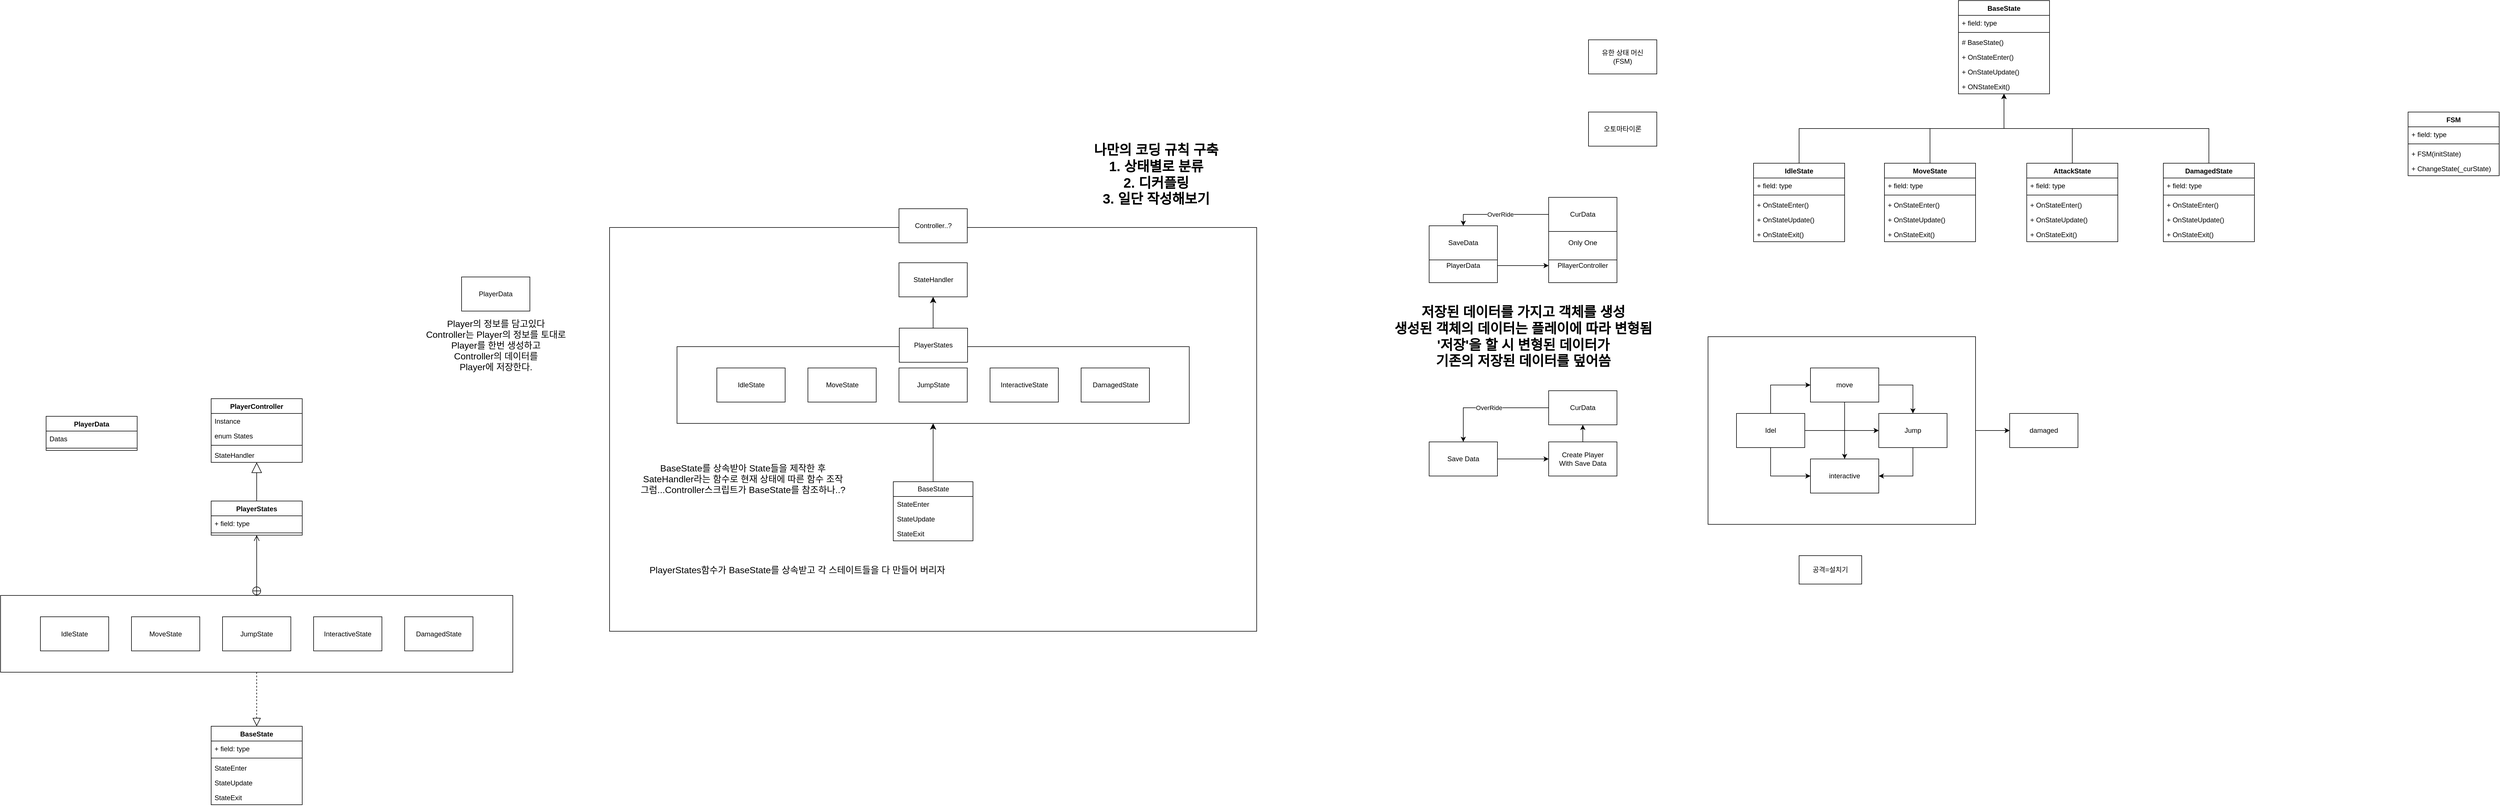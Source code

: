 <mxfile version="24.7.16">
  <diagram name="페이지-1" id="e9JYJH_3oyPFfVLDP3I4">
    <mxGraphModel dx="5223" dy="891" grid="1" gridSize="10" guides="1" tooltips="1" connect="1" arrows="1" fold="1" page="1" pageScale="1" pageWidth="827" pageHeight="1169" math="0" shadow="0">
      <root>
        <mxCell id="0" />
        <mxCell id="1" parent="0" />
        <mxCell id="DYvsoaWjMa4XpqPoX_qL-13" style="edgeStyle=orthogonalEdgeStyle;rounded=0;orthogonalLoop=1;jettySize=auto;html=1;" parent="1" source="DYvsoaWjMa4XpqPoX_qL-12" target="DYvsoaWjMa4XpqPoX_qL-4" edge="1">
          <mxGeometry relative="1" as="geometry" />
        </mxCell>
        <mxCell id="DYvsoaWjMa4XpqPoX_qL-12" value="" style="rounded=0;whiteSpace=wrap;html=1;" parent="1" vertex="1">
          <mxGeometry x="-210" y="605" width="470" height="330" as="geometry" />
        </mxCell>
        <mxCell id="iEdl014p6CyzJJImNWl_-1" value="BaseState" style="swimlane;fontStyle=1;align=center;verticalAlign=top;childLayout=stackLayout;horizontal=1;startSize=26;horizontalStack=0;resizeParent=1;resizeParentMax=0;resizeLast=0;collapsible=1;marginBottom=0;whiteSpace=wrap;html=1;" parent="1" vertex="1">
          <mxGeometry x="230" y="14" width="160" height="164" as="geometry" />
        </mxCell>
        <mxCell id="iEdl014p6CyzJJImNWl_-2" value="+ field: type" style="text;strokeColor=none;fillColor=none;align=left;verticalAlign=top;spacingLeft=4;spacingRight=4;overflow=hidden;rotatable=0;points=[[0,0.5],[1,0.5]];portConstraint=eastwest;whiteSpace=wrap;html=1;" parent="iEdl014p6CyzJJImNWl_-1" vertex="1">
          <mxGeometry y="26" width="160" height="26" as="geometry" />
        </mxCell>
        <mxCell id="iEdl014p6CyzJJImNWl_-3" value="" style="line;strokeWidth=1;fillColor=none;align=left;verticalAlign=middle;spacingTop=-1;spacingLeft=3;spacingRight=3;rotatable=0;labelPosition=right;points=[];portConstraint=eastwest;strokeColor=inherit;" parent="iEdl014p6CyzJJImNWl_-1" vertex="1">
          <mxGeometry y="52" width="160" height="8" as="geometry" />
        </mxCell>
        <mxCell id="iEdl014p6CyzJJImNWl_-4" value="# BaseState()" style="text;strokeColor=none;fillColor=none;align=left;verticalAlign=top;spacingLeft=4;spacingRight=4;overflow=hidden;rotatable=0;points=[[0,0.5],[1,0.5]];portConstraint=eastwest;whiteSpace=wrap;html=1;" parent="iEdl014p6CyzJJImNWl_-1" vertex="1">
          <mxGeometry y="60" width="160" height="26" as="geometry" />
        </mxCell>
        <mxCell id="iEdl014p6CyzJJImNWl_-30" value="+ OnStateEnter()" style="text;strokeColor=none;fillColor=none;align=left;verticalAlign=top;spacingLeft=4;spacingRight=4;overflow=hidden;rotatable=0;points=[[0,0.5],[1,0.5]];portConstraint=eastwest;whiteSpace=wrap;html=1;" parent="iEdl014p6CyzJJImNWl_-1" vertex="1">
          <mxGeometry y="86" width="160" height="26" as="geometry" />
        </mxCell>
        <mxCell id="iEdl014p6CyzJJImNWl_-22" value="+ OnStateUpdate()" style="text;strokeColor=none;fillColor=none;align=left;verticalAlign=top;spacingLeft=4;spacingRight=4;overflow=hidden;rotatable=0;points=[[0,0.5],[1,0.5]];portConstraint=eastwest;whiteSpace=wrap;html=1;" parent="iEdl014p6CyzJJImNWl_-1" vertex="1">
          <mxGeometry y="112" width="160" height="26" as="geometry" />
        </mxCell>
        <mxCell id="iEdl014p6CyzJJImNWl_-23" value="+ ONStateExit()" style="text;strokeColor=none;fillColor=none;align=left;verticalAlign=top;spacingLeft=4;spacingRight=4;overflow=hidden;rotatable=0;points=[[0,0.5],[1,0.5]];portConstraint=eastwest;whiteSpace=wrap;html=1;" parent="iEdl014p6CyzJJImNWl_-1" vertex="1">
          <mxGeometry y="138" width="160" height="26" as="geometry" />
        </mxCell>
        <mxCell id="iEdl014p6CyzJJImNWl_-24" style="edgeStyle=orthogonalEdgeStyle;rounded=0;orthogonalLoop=1;jettySize=auto;html=1;exitX=0.5;exitY=0;exitDx=0;exitDy=0;" parent="1" source="iEdl014p6CyzJJImNWl_-5" target="iEdl014p6CyzJJImNWl_-1" edge="1">
          <mxGeometry relative="1" as="geometry" />
        </mxCell>
        <mxCell id="iEdl014p6CyzJJImNWl_-5" value="IdleState" style="swimlane;fontStyle=1;align=center;verticalAlign=top;childLayout=stackLayout;horizontal=1;startSize=26;horizontalStack=0;resizeParent=1;resizeParentMax=0;resizeLast=0;collapsible=1;marginBottom=0;whiteSpace=wrap;html=1;" parent="1" vertex="1">
          <mxGeometry x="-130" y="300" width="160" height="138" as="geometry" />
        </mxCell>
        <mxCell id="iEdl014p6CyzJJImNWl_-6" value="+ field: type" style="text;strokeColor=none;fillColor=none;align=left;verticalAlign=top;spacingLeft=4;spacingRight=4;overflow=hidden;rotatable=0;points=[[0,0.5],[1,0.5]];portConstraint=eastwest;whiteSpace=wrap;html=1;" parent="iEdl014p6CyzJJImNWl_-5" vertex="1">
          <mxGeometry y="26" width="160" height="26" as="geometry" />
        </mxCell>
        <mxCell id="iEdl014p6CyzJJImNWl_-7" value="" style="line;strokeWidth=1;fillColor=none;align=left;verticalAlign=middle;spacingTop=-1;spacingLeft=3;spacingRight=3;rotatable=0;labelPosition=right;points=[];portConstraint=eastwest;strokeColor=inherit;" parent="iEdl014p6CyzJJImNWl_-5" vertex="1">
          <mxGeometry y="52" width="160" height="8" as="geometry" />
        </mxCell>
        <mxCell id="iEdl014p6CyzJJImNWl_-8" value="+ OnStateEnter()" style="text;strokeColor=none;fillColor=none;align=left;verticalAlign=top;spacingLeft=4;spacingRight=4;overflow=hidden;rotatable=0;points=[[0,0.5],[1,0.5]];portConstraint=eastwest;whiteSpace=wrap;html=1;" parent="iEdl014p6CyzJJImNWl_-5" vertex="1">
          <mxGeometry y="60" width="160" height="26" as="geometry" />
        </mxCell>
        <mxCell id="iEdl014p6CyzJJImNWl_-31" value="+ OnStateUpdate()" style="text;strokeColor=none;fillColor=none;align=left;verticalAlign=top;spacingLeft=4;spacingRight=4;overflow=hidden;rotatable=0;points=[[0,0.5],[1,0.5]];portConstraint=eastwest;whiteSpace=wrap;html=1;" parent="iEdl014p6CyzJJImNWl_-5" vertex="1">
          <mxGeometry y="86" width="160" height="26" as="geometry" />
        </mxCell>
        <mxCell id="iEdl014p6CyzJJImNWl_-32" value="+ OnStateExit()" style="text;strokeColor=none;fillColor=none;align=left;verticalAlign=top;spacingLeft=4;spacingRight=4;overflow=hidden;rotatable=0;points=[[0,0.5],[1,0.5]];portConstraint=eastwest;whiteSpace=wrap;html=1;" parent="iEdl014p6CyzJJImNWl_-5" vertex="1">
          <mxGeometry y="112" width="160" height="26" as="geometry" />
        </mxCell>
        <mxCell id="iEdl014p6CyzJJImNWl_-9" value="FSM" style="swimlane;fontStyle=1;align=center;verticalAlign=top;childLayout=stackLayout;horizontal=1;startSize=26;horizontalStack=0;resizeParent=1;resizeParentMax=0;resizeLast=0;collapsible=1;marginBottom=0;whiteSpace=wrap;html=1;" parent="1" vertex="1">
          <mxGeometry x="1020" y="210" width="160" height="112" as="geometry" />
        </mxCell>
        <mxCell id="iEdl014p6CyzJJImNWl_-10" value="+ field: type" style="text;strokeColor=none;fillColor=none;align=left;verticalAlign=top;spacingLeft=4;spacingRight=4;overflow=hidden;rotatable=0;points=[[0,0.5],[1,0.5]];portConstraint=eastwest;whiteSpace=wrap;html=1;" parent="iEdl014p6CyzJJImNWl_-9" vertex="1">
          <mxGeometry y="26" width="160" height="26" as="geometry" />
        </mxCell>
        <mxCell id="iEdl014p6CyzJJImNWl_-11" value="" style="line;strokeWidth=1;fillColor=none;align=left;verticalAlign=middle;spacingTop=-1;spacingLeft=3;spacingRight=3;rotatable=0;labelPosition=right;points=[];portConstraint=eastwest;strokeColor=inherit;" parent="iEdl014p6CyzJJImNWl_-9" vertex="1">
          <mxGeometry y="52" width="160" height="8" as="geometry" />
        </mxCell>
        <mxCell id="iEdl014p6CyzJJImNWl_-12" value="+ FSM(initState)" style="text;strokeColor=none;fillColor=none;align=left;verticalAlign=top;spacingLeft=4;spacingRight=4;overflow=hidden;rotatable=0;points=[[0,0.5],[1,0.5]];portConstraint=eastwest;whiteSpace=wrap;html=1;" parent="iEdl014p6CyzJJImNWl_-9" vertex="1">
          <mxGeometry y="60" width="160" height="26" as="geometry" />
        </mxCell>
        <mxCell id="iEdl014p6CyzJJImNWl_-13" value="+ ChangeState(_curState)" style="text;strokeColor=none;fillColor=none;align=left;verticalAlign=top;spacingLeft=4;spacingRight=4;overflow=hidden;rotatable=0;points=[[0,0.5],[1,0.5]];portConstraint=eastwest;whiteSpace=wrap;html=1;" parent="iEdl014p6CyzJJImNWl_-9" vertex="1">
          <mxGeometry y="86" width="160" height="26" as="geometry" />
        </mxCell>
        <mxCell id="iEdl014p6CyzJJImNWl_-28" style="edgeStyle=orthogonalEdgeStyle;rounded=0;orthogonalLoop=1;jettySize=auto;html=1;" parent="1" source="iEdl014p6CyzJJImNWl_-14" target="iEdl014p6CyzJJImNWl_-1" edge="1">
          <mxGeometry relative="1" as="geometry" />
        </mxCell>
        <mxCell id="iEdl014p6CyzJJImNWl_-14" value="MoveState" style="swimlane;fontStyle=1;align=center;verticalAlign=top;childLayout=stackLayout;horizontal=1;startSize=26;horizontalStack=0;resizeParent=1;resizeParentMax=0;resizeLast=0;collapsible=1;marginBottom=0;whiteSpace=wrap;html=1;" parent="1" vertex="1">
          <mxGeometry x="100" y="300" width="160" height="138" as="geometry" />
        </mxCell>
        <mxCell id="iEdl014p6CyzJJImNWl_-15" value="+ field: type" style="text;strokeColor=none;fillColor=none;align=left;verticalAlign=top;spacingLeft=4;spacingRight=4;overflow=hidden;rotatable=0;points=[[0,0.5],[1,0.5]];portConstraint=eastwest;whiteSpace=wrap;html=1;" parent="iEdl014p6CyzJJImNWl_-14" vertex="1">
          <mxGeometry y="26" width="160" height="26" as="geometry" />
        </mxCell>
        <mxCell id="iEdl014p6CyzJJImNWl_-16" value="" style="line;strokeWidth=1;fillColor=none;align=left;verticalAlign=middle;spacingTop=-1;spacingLeft=3;spacingRight=3;rotatable=0;labelPosition=right;points=[];portConstraint=eastwest;strokeColor=inherit;" parent="iEdl014p6CyzJJImNWl_-14" vertex="1">
          <mxGeometry y="52" width="160" height="8" as="geometry" />
        </mxCell>
        <mxCell id="iEdl014p6CyzJJImNWl_-17" value="+ OnStateEnter()" style="text;strokeColor=none;fillColor=none;align=left;verticalAlign=top;spacingLeft=4;spacingRight=4;overflow=hidden;rotatable=0;points=[[0,0.5],[1,0.5]];portConstraint=eastwest;whiteSpace=wrap;html=1;" parent="iEdl014p6CyzJJImNWl_-14" vertex="1">
          <mxGeometry y="60" width="160" height="26" as="geometry" />
        </mxCell>
        <mxCell id="iEdl014p6CyzJJImNWl_-33" value="+ OnStateUpdate()" style="text;strokeColor=none;fillColor=none;align=left;verticalAlign=top;spacingLeft=4;spacingRight=4;overflow=hidden;rotatable=0;points=[[0,0.5],[1,0.5]];portConstraint=eastwest;whiteSpace=wrap;html=1;" parent="iEdl014p6CyzJJImNWl_-14" vertex="1">
          <mxGeometry y="86" width="160" height="26" as="geometry" />
        </mxCell>
        <mxCell id="iEdl014p6CyzJJImNWl_-34" value="+ OnStateExit()" style="text;strokeColor=none;fillColor=none;align=left;verticalAlign=top;spacingLeft=4;spacingRight=4;overflow=hidden;rotatable=0;points=[[0,0.5],[1,0.5]];portConstraint=eastwest;whiteSpace=wrap;html=1;" parent="iEdl014p6CyzJJImNWl_-14" vertex="1">
          <mxGeometry y="112" width="160" height="26" as="geometry" />
        </mxCell>
        <mxCell id="iEdl014p6CyzJJImNWl_-29" style="edgeStyle=orthogonalEdgeStyle;rounded=0;orthogonalLoop=1;jettySize=auto;html=1;exitX=0.5;exitY=0;exitDx=0;exitDy=0;" parent="1" source="iEdl014p6CyzJJImNWl_-18" target="iEdl014p6CyzJJImNWl_-1" edge="1">
          <mxGeometry relative="1" as="geometry" />
        </mxCell>
        <mxCell id="iEdl014p6CyzJJImNWl_-18" value="AttackState" style="swimlane;fontStyle=1;align=center;verticalAlign=top;childLayout=stackLayout;horizontal=1;startSize=26;horizontalStack=0;resizeParent=1;resizeParentMax=0;resizeLast=0;collapsible=1;marginBottom=0;whiteSpace=wrap;html=1;" parent="1" vertex="1">
          <mxGeometry x="350" y="300" width="160" height="138" as="geometry" />
        </mxCell>
        <mxCell id="iEdl014p6CyzJJImNWl_-19" value="+ field: type" style="text;strokeColor=none;fillColor=none;align=left;verticalAlign=top;spacingLeft=4;spacingRight=4;overflow=hidden;rotatable=0;points=[[0,0.5],[1,0.5]];portConstraint=eastwest;whiteSpace=wrap;html=1;" parent="iEdl014p6CyzJJImNWl_-18" vertex="1">
          <mxGeometry y="26" width="160" height="26" as="geometry" />
        </mxCell>
        <mxCell id="iEdl014p6CyzJJImNWl_-20" value="" style="line;strokeWidth=1;fillColor=none;align=left;verticalAlign=middle;spacingTop=-1;spacingLeft=3;spacingRight=3;rotatable=0;labelPosition=right;points=[];portConstraint=eastwest;strokeColor=inherit;" parent="iEdl014p6CyzJJImNWl_-18" vertex="1">
          <mxGeometry y="52" width="160" height="8" as="geometry" />
        </mxCell>
        <mxCell id="iEdl014p6CyzJJImNWl_-21" value="+ OnStateEnter()" style="text;strokeColor=none;fillColor=none;align=left;verticalAlign=top;spacingLeft=4;spacingRight=4;overflow=hidden;rotatable=0;points=[[0,0.5],[1,0.5]];portConstraint=eastwest;whiteSpace=wrap;html=1;" parent="iEdl014p6CyzJJImNWl_-18" vertex="1">
          <mxGeometry y="60" width="160" height="26" as="geometry" />
        </mxCell>
        <mxCell id="iEdl014p6CyzJJImNWl_-35" value="+ OnStateUpdate()" style="text;strokeColor=none;fillColor=none;align=left;verticalAlign=top;spacingLeft=4;spacingRight=4;overflow=hidden;rotatable=0;points=[[0,0.5],[1,0.5]];portConstraint=eastwest;whiteSpace=wrap;html=1;" parent="iEdl014p6CyzJJImNWl_-18" vertex="1">
          <mxGeometry y="86" width="160" height="26" as="geometry" />
        </mxCell>
        <mxCell id="iEdl014p6CyzJJImNWl_-36" value="+ OnStateExit()" style="text;strokeColor=none;fillColor=none;align=left;verticalAlign=top;spacingLeft=4;spacingRight=4;overflow=hidden;rotatable=0;points=[[0,0.5],[1,0.5]];portConstraint=eastwest;whiteSpace=wrap;html=1;" parent="iEdl014p6CyzJJImNWl_-18" vertex="1">
          <mxGeometry y="112" width="160" height="26" as="geometry" />
        </mxCell>
        <mxCell id="iEdl014p6CyzJJImNWl_-43" style="edgeStyle=orthogonalEdgeStyle;rounded=0;orthogonalLoop=1;jettySize=auto;html=1;exitX=0.5;exitY=0;exitDx=0;exitDy=0;" parent="1" source="iEdl014p6CyzJJImNWl_-37" target="iEdl014p6CyzJJImNWl_-1" edge="1">
          <mxGeometry relative="1" as="geometry" />
        </mxCell>
        <mxCell id="iEdl014p6CyzJJImNWl_-37" value="DamagedState" style="swimlane;fontStyle=1;align=center;verticalAlign=top;childLayout=stackLayout;horizontal=1;startSize=26;horizontalStack=0;resizeParent=1;resizeParentMax=0;resizeLast=0;collapsible=1;marginBottom=0;whiteSpace=wrap;html=1;" parent="1" vertex="1">
          <mxGeometry x="590" y="300" width="160" height="138" as="geometry" />
        </mxCell>
        <mxCell id="iEdl014p6CyzJJImNWl_-38" value="+ field: type" style="text;strokeColor=none;fillColor=none;align=left;verticalAlign=top;spacingLeft=4;spacingRight=4;overflow=hidden;rotatable=0;points=[[0,0.5],[1,0.5]];portConstraint=eastwest;whiteSpace=wrap;html=1;" parent="iEdl014p6CyzJJImNWl_-37" vertex="1">
          <mxGeometry y="26" width="160" height="26" as="geometry" />
        </mxCell>
        <mxCell id="iEdl014p6CyzJJImNWl_-39" value="" style="line;strokeWidth=1;fillColor=none;align=left;verticalAlign=middle;spacingTop=-1;spacingLeft=3;spacingRight=3;rotatable=0;labelPosition=right;points=[];portConstraint=eastwest;strokeColor=inherit;" parent="iEdl014p6CyzJJImNWl_-37" vertex="1">
          <mxGeometry y="52" width="160" height="8" as="geometry" />
        </mxCell>
        <mxCell id="iEdl014p6CyzJJImNWl_-40" value="+ OnStateEnter()" style="text;strokeColor=none;fillColor=none;align=left;verticalAlign=top;spacingLeft=4;spacingRight=4;overflow=hidden;rotatable=0;points=[[0,0.5],[1,0.5]];portConstraint=eastwest;whiteSpace=wrap;html=1;" parent="iEdl014p6CyzJJImNWl_-37" vertex="1">
          <mxGeometry y="60" width="160" height="26" as="geometry" />
        </mxCell>
        <mxCell id="iEdl014p6CyzJJImNWl_-41" value="+ OnStateUpdate()" style="text;strokeColor=none;fillColor=none;align=left;verticalAlign=top;spacingLeft=4;spacingRight=4;overflow=hidden;rotatable=0;points=[[0,0.5],[1,0.5]];portConstraint=eastwest;whiteSpace=wrap;html=1;" parent="iEdl014p6CyzJJImNWl_-37" vertex="1">
          <mxGeometry y="86" width="160" height="26" as="geometry" />
        </mxCell>
        <mxCell id="iEdl014p6CyzJJImNWl_-42" value="+ OnStateExit()" style="text;strokeColor=none;fillColor=none;align=left;verticalAlign=top;spacingLeft=4;spacingRight=4;overflow=hidden;rotatable=0;points=[[0,0.5],[1,0.5]];portConstraint=eastwest;whiteSpace=wrap;html=1;" parent="iEdl014p6CyzJJImNWl_-37" vertex="1">
          <mxGeometry y="112" width="160" height="26" as="geometry" />
        </mxCell>
        <mxCell id="iEdl014p6CyzJJImNWl_-44" value="유한 상태 머신&lt;div&gt;(FSM)&lt;/div&gt;" style="rounded=0;whiteSpace=wrap;html=1;" parent="1" vertex="1">
          <mxGeometry x="-420" y="83" width="120" height="60" as="geometry" />
        </mxCell>
        <mxCell id="iEdl014p6CyzJJImNWl_-45" value="오토마타이론" style="rounded=0;whiteSpace=wrap;html=1;" parent="1" vertex="1">
          <mxGeometry x="-420" y="210" width="120" height="60" as="geometry" />
        </mxCell>
        <mxCell id="DYvsoaWjMa4XpqPoX_qL-6" style="edgeStyle=orthogonalEdgeStyle;rounded=0;orthogonalLoop=1;jettySize=auto;html=1;entryX=0;entryY=0.5;entryDx=0;entryDy=0;exitX=0.5;exitY=0;exitDx=0;exitDy=0;" parent="1" source="DYvsoaWjMa4XpqPoX_qL-1" target="DYvsoaWjMa4XpqPoX_qL-2" edge="1">
          <mxGeometry relative="1" as="geometry">
            <mxPoint x="-210" y="730" as="sourcePoint" />
            <mxPoint x="-110" y="610" as="targetPoint" />
          </mxGeometry>
        </mxCell>
        <mxCell id="DYvsoaWjMa4XpqPoX_qL-7" style="edgeStyle=orthogonalEdgeStyle;rounded=0;orthogonalLoop=1;jettySize=auto;html=1;entryX=0;entryY=0.5;entryDx=0;entryDy=0;" parent="1" source="DYvsoaWjMa4XpqPoX_qL-1" target="DYvsoaWjMa4XpqPoX_qL-3" edge="1">
          <mxGeometry relative="1" as="geometry" />
        </mxCell>
        <mxCell id="DYvsoaWjMa4XpqPoX_qL-9" style="edgeStyle=orthogonalEdgeStyle;rounded=0;orthogonalLoop=1;jettySize=auto;html=1;entryX=0;entryY=0.5;entryDx=0;entryDy=0;exitX=0.5;exitY=1;exitDx=0;exitDy=0;" parent="1" source="DYvsoaWjMa4XpqPoX_qL-1" target="DYvsoaWjMa4XpqPoX_qL-5" edge="1">
          <mxGeometry relative="1" as="geometry" />
        </mxCell>
        <mxCell id="DYvsoaWjMa4XpqPoX_qL-1" value="Idel" style="rounded=0;whiteSpace=wrap;html=1;" parent="1" vertex="1">
          <mxGeometry x="-160" y="740" width="120" height="60" as="geometry" />
        </mxCell>
        <mxCell id="DYvsoaWjMa4XpqPoX_qL-8" style="edgeStyle=orthogonalEdgeStyle;rounded=0;orthogonalLoop=1;jettySize=auto;html=1;exitX=1;exitY=0.5;exitDx=0;exitDy=0;" parent="1" source="DYvsoaWjMa4XpqPoX_qL-2" target="DYvsoaWjMa4XpqPoX_qL-3" edge="1">
          <mxGeometry relative="1" as="geometry" />
        </mxCell>
        <mxCell id="DYvsoaWjMa4XpqPoX_qL-10" style="edgeStyle=orthogonalEdgeStyle;rounded=0;orthogonalLoop=1;jettySize=auto;html=1;entryX=0.5;entryY=0;entryDx=0;entryDy=0;" parent="1" source="DYvsoaWjMa4XpqPoX_qL-2" target="DYvsoaWjMa4XpqPoX_qL-5" edge="1">
          <mxGeometry relative="1" as="geometry" />
        </mxCell>
        <mxCell id="DYvsoaWjMa4XpqPoX_qL-2" value="move" style="rounded=0;whiteSpace=wrap;html=1;" parent="1" vertex="1">
          <mxGeometry x="-30" y="660" width="120" height="60" as="geometry" />
        </mxCell>
        <mxCell id="DYvsoaWjMa4XpqPoX_qL-11" style="edgeStyle=orthogonalEdgeStyle;rounded=0;orthogonalLoop=1;jettySize=auto;html=1;entryX=1;entryY=0.5;entryDx=0;entryDy=0;" parent="1" source="DYvsoaWjMa4XpqPoX_qL-3" target="DYvsoaWjMa4XpqPoX_qL-5" edge="1">
          <mxGeometry relative="1" as="geometry" />
        </mxCell>
        <mxCell id="DYvsoaWjMa4XpqPoX_qL-3" value="Jump" style="rounded=0;whiteSpace=wrap;html=1;" parent="1" vertex="1">
          <mxGeometry x="90" y="740" width="120" height="60" as="geometry" />
        </mxCell>
        <mxCell id="DYvsoaWjMa4XpqPoX_qL-4" value="damaged" style="rounded=0;whiteSpace=wrap;html=1;" parent="1" vertex="1">
          <mxGeometry x="320" y="740" width="120" height="60" as="geometry" />
        </mxCell>
        <mxCell id="DYvsoaWjMa4XpqPoX_qL-5" value="interactive" style="rounded=0;whiteSpace=wrap;html=1;" parent="1" vertex="1">
          <mxGeometry x="-30" y="820" width="120" height="60" as="geometry" />
        </mxCell>
        <mxCell id="DYvsoaWjMa4XpqPoX_qL-17" value="공격=설치기" style="html=1;whiteSpace=wrap;" parent="1" vertex="1">
          <mxGeometry x="-50" y="990" width="110" height="50" as="geometry" />
        </mxCell>
        <mxCell id="wir2z2ZtmGbFTpbzu6G--10" value="" style="group" parent="1" vertex="1" connectable="0">
          <mxGeometry x="-700" y="360" width="330" height="150" as="geometry" />
        </mxCell>
        <mxCell id="wir2z2ZtmGbFTpbzu6G--2" value="PllayerController" style="rounded=0;whiteSpace=wrap;html=1;" parent="wir2z2ZtmGbFTpbzu6G--10" vertex="1">
          <mxGeometry x="210" y="90" width="120" height="60" as="geometry" />
        </mxCell>
        <mxCell id="wir2z2ZtmGbFTpbzu6G--5" style="edgeStyle=orthogonalEdgeStyle;rounded=0;orthogonalLoop=1;jettySize=auto;html=1;entryX=0;entryY=0.5;entryDx=0;entryDy=0;" parent="wir2z2ZtmGbFTpbzu6G--10" source="wir2z2ZtmGbFTpbzu6G--3" target="wir2z2ZtmGbFTpbzu6G--2" edge="1">
          <mxGeometry relative="1" as="geometry" />
        </mxCell>
        <mxCell id="wir2z2ZtmGbFTpbzu6G--3" value="PlayerData" style="rounded=0;whiteSpace=wrap;html=1;" parent="wir2z2ZtmGbFTpbzu6G--10" vertex="1">
          <mxGeometry y="90" width="120" height="60" as="geometry" />
        </mxCell>
        <mxCell id="wir2z2ZtmGbFTpbzu6G--4" value="Only One" style="rounded=0;whiteSpace=wrap;html=1;" parent="wir2z2ZtmGbFTpbzu6G--10" vertex="1">
          <mxGeometry x="210" y="50" width="120" height="60" as="geometry" />
        </mxCell>
        <mxCell id="wir2z2ZtmGbFTpbzu6G--6" value="SaveData" style="rounded=0;whiteSpace=wrap;html=1;" parent="wir2z2ZtmGbFTpbzu6G--10" vertex="1">
          <mxGeometry y="50" width="120" height="60" as="geometry" />
        </mxCell>
        <mxCell id="wir2z2ZtmGbFTpbzu6G--9" value="OverRide" style="edgeStyle=orthogonalEdgeStyle;rounded=0;orthogonalLoop=1;jettySize=auto;html=1;entryX=0.5;entryY=0;entryDx=0;entryDy=0;" parent="wir2z2ZtmGbFTpbzu6G--10" source="wir2z2ZtmGbFTpbzu6G--7" target="wir2z2ZtmGbFTpbzu6G--6" edge="1">
          <mxGeometry relative="1" as="geometry" />
        </mxCell>
        <mxCell id="wir2z2ZtmGbFTpbzu6G--7" value="CurData" style="rounded=0;whiteSpace=wrap;html=1;" parent="wir2z2ZtmGbFTpbzu6G--10" vertex="1">
          <mxGeometry x="210" width="120" height="60" as="geometry" />
        </mxCell>
        <mxCell id="wir2z2ZtmGbFTpbzu6G--11" value="저장된 데이터를 가지고 객체를 생성&lt;div&gt;생성된 객체의 데이터는 플레이에 따라 변형됨&lt;/div&gt;&lt;div&gt;&#39;저장&#39;을 할 시 변형된 데이터가&lt;/div&gt;&lt;div&gt;기존의 저장된 데이터를 덮어씀&lt;/div&gt;" style="text;strokeColor=none;fillColor=none;html=1;fontSize=24;fontStyle=1;verticalAlign=middle;align=center;" parent="1" vertex="1">
          <mxGeometry x="-585" y="585" width="100" height="40" as="geometry" />
        </mxCell>
        <mxCell id="wir2z2ZtmGbFTpbzu6G--23" value="" style="group" parent="1" vertex="1" connectable="0">
          <mxGeometry x="-700" y="700" width="330" height="150" as="geometry" />
        </mxCell>
        <mxCell id="wir2z2ZtmGbFTpbzu6G--31" style="edgeStyle=orthogonalEdgeStyle;rounded=0;orthogonalLoop=1;jettySize=auto;html=1;" parent="wir2z2ZtmGbFTpbzu6G--23" source="wir2z2ZtmGbFTpbzu6G--24" target="wir2z2ZtmGbFTpbzu6G--30" edge="1">
          <mxGeometry relative="1" as="geometry" />
        </mxCell>
        <mxCell id="wir2z2ZtmGbFTpbzu6G--24" value="Create Player&lt;div&gt;With Save Data&lt;/div&gt;" style="rounded=0;whiteSpace=wrap;html=1;" parent="wir2z2ZtmGbFTpbzu6G--23" vertex="1">
          <mxGeometry x="210" y="90" width="120" height="60" as="geometry" />
        </mxCell>
        <mxCell id="wir2z2ZtmGbFTpbzu6G--25" style="edgeStyle=orthogonalEdgeStyle;rounded=0;orthogonalLoop=1;jettySize=auto;html=1;entryX=0;entryY=0.5;entryDx=0;entryDy=0;" parent="wir2z2ZtmGbFTpbzu6G--23" source="wir2z2ZtmGbFTpbzu6G--26" target="wir2z2ZtmGbFTpbzu6G--24" edge="1">
          <mxGeometry relative="1" as="geometry" />
        </mxCell>
        <mxCell id="wir2z2ZtmGbFTpbzu6G--26" value="Save Data" style="rounded=0;whiteSpace=wrap;html=1;" parent="wir2z2ZtmGbFTpbzu6G--23" vertex="1">
          <mxGeometry y="90" width="120" height="60" as="geometry" />
        </mxCell>
        <mxCell id="wir2z2ZtmGbFTpbzu6G--29" value="OverRide" style="edgeStyle=orthogonalEdgeStyle;rounded=0;orthogonalLoop=1;jettySize=auto;html=1;entryX=0.5;entryY=0;entryDx=0;entryDy=0;" parent="wir2z2ZtmGbFTpbzu6G--23" source="wir2z2ZtmGbFTpbzu6G--30" target="wir2z2ZtmGbFTpbzu6G--26" edge="1">
          <mxGeometry relative="1" as="geometry">
            <mxPoint x="60" y="50" as="targetPoint" />
          </mxGeometry>
        </mxCell>
        <mxCell id="wir2z2ZtmGbFTpbzu6G--30" value="CurData" style="rounded=0;whiteSpace=wrap;html=1;" parent="wir2z2ZtmGbFTpbzu6G--23" vertex="1">
          <mxGeometry x="210" width="120" height="60" as="geometry" />
        </mxCell>
        <mxCell id="unBHX9BdZUg9Jr-j5pLU-1" value="나만의 코딩 규칙 구축&lt;div&gt;1. 상태별로 분류&lt;/div&gt;&lt;div&gt;2. 디커플링&lt;/div&gt;&lt;div&gt;3. 일단 작성해보기&lt;/div&gt;" style="text;strokeColor=none;fillColor=none;html=1;fontSize=24;fontStyle=1;verticalAlign=middle;align=center;" parent="1" vertex="1">
          <mxGeometry x="-1230" y="300" width="100" height="40" as="geometry" />
        </mxCell>
        <mxCell id="unBHX9BdZUg9Jr-j5pLU-23" value="" style="group" parent="1" vertex="1" connectable="0">
          <mxGeometry x="-2140" y="380" width="1137" height="743" as="geometry" />
        </mxCell>
        <mxCell id="unBHX9BdZUg9Jr-j5pLU-21" value="" style="rounded=0;whiteSpace=wrap;html=1;" parent="unBHX9BdZUg9Jr-j5pLU-23" vertex="1">
          <mxGeometry y="33" width="1137" height="710" as="geometry" />
        </mxCell>
        <mxCell id="unBHX9BdZUg9Jr-j5pLU-2" value="StateHandler" style="rounded=0;whiteSpace=wrap;html=1;" parent="unBHX9BdZUg9Jr-j5pLU-23" vertex="1">
          <mxGeometry x="508.5" y="95" width="120" height="60" as="geometry" />
        </mxCell>
        <mxCell id="unBHX9BdZUg9Jr-j5pLU-18" value="" style="group" parent="unBHX9BdZUg9Jr-j5pLU-23" vertex="1" connectable="0">
          <mxGeometry x="118.5" y="242.5" width="900" height="135" as="geometry" />
        </mxCell>
        <mxCell id="unBHX9BdZUg9Jr-j5pLU-17" value="" style="rounded=0;whiteSpace=wrap;html=1;" parent="unBHX9BdZUg9Jr-j5pLU-18" vertex="1">
          <mxGeometry width="900" height="135" as="geometry" />
        </mxCell>
        <mxCell id="unBHX9BdZUg9Jr-j5pLU-11" value="" style="group" parent="unBHX9BdZUg9Jr-j5pLU-18" vertex="1" connectable="0">
          <mxGeometry x="70" y="37.5" width="760" height="60" as="geometry" />
        </mxCell>
        <mxCell id="unBHX9BdZUg9Jr-j5pLU-3" value="IdleState" style="rounded=0;whiteSpace=wrap;html=1;" parent="unBHX9BdZUg9Jr-j5pLU-11" vertex="1">
          <mxGeometry width="120" height="60" as="geometry" />
        </mxCell>
        <mxCell id="unBHX9BdZUg9Jr-j5pLU-4" value="MoveState" style="rounded=0;whiteSpace=wrap;html=1;" parent="unBHX9BdZUg9Jr-j5pLU-11" vertex="1">
          <mxGeometry x="160" width="120" height="60" as="geometry" />
        </mxCell>
        <mxCell id="unBHX9BdZUg9Jr-j5pLU-5" value="JumpState" style="rounded=0;whiteSpace=wrap;html=1;" parent="unBHX9BdZUg9Jr-j5pLU-11" vertex="1">
          <mxGeometry x="320" width="120" height="60" as="geometry" />
        </mxCell>
        <mxCell id="unBHX9BdZUg9Jr-j5pLU-6" value="InteractiveState" style="rounded=0;whiteSpace=wrap;html=1;" parent="unBHX9BdZUg9Jr-j5pLU-11" vertex="1">
          <mxGeometry x="480" width="120" height="60" as="geometry" />
        </mxCell>
        <mxCell id="unBHX9BdZUg9Jr-j5pLU-10" value="DamagedState" style="rounded=0;whiteSpace=wrap;html=1;" parent="unBHX9BdZUg9Jr-j5pLU-11" vertex="1">
          <mxGeometry x="640" width="120" height="60" as="geometry" />
        </mxCell>
        <mxCell id="unBHX9BdZUg9Jr-j5pLU-19" style="edgeStyle=none;curved=1;rounded=0;orthogonalLoop=1;jettySize=auto;html=1;entryX=0.5;entryY=1;entryDx=0;entryDy=0;fontSize=12;startSize=8;endSize=8;exitX=0.5;exitY=0;exitDx=0;exitDy=0;" parent="unBHX9BdZUg9Jr-j5pLU-23" source="unBHX9BdZUg9Jr-j5pLU-25" target="unBHX9BdZUg9Jr-j5pLU-17" edge="1">
          <mxGeometry relative="1" as="geometry">
            <mxPoint x="568.5" y="485" as="sourcePoint" />
          </mxGeometry>
        </mxCell>
        <mxCell id="unBHX9BdZUg9Jr-j5pLU-20" style="edgeStyle=none;curved=1;rounded=0;orthogonalLoop=1;jettySize=auto;html=1;entryX=0.5;entryY=1;entryDx=0;entryDy=0;fontSize=12;startSize=8;endSize=8;" parent="unBHX9BdZUg9Jr-j5pLU-23" source="unBHX9BdZUg9Jr-j5pLU-17" target="unBHX9BdZUg9Jr-j5pLU-2" edge="1">
          <mxGeometry relative="1" as="geometry" />
        </mxCell>
        <mxCell id="unBHX9BdZUg9Jr-j5pLU-22" value="Controller..?" style="rounded=0;whiteSpace=wrap;html=1;" parent="unBHX9BdZUg9Jr-j5pLU-23" vertex="1">
          <mxGeometry x="508.5" width="120" height="60" as="geometry" />
        </mxCell>
        <mxCell id="unBHX9BdZUg9Jr-j5pLU-25" value="BaseState" style="swimlane;fontStyle=0;childLayout=stackLayout;horizontal=1;startSize=26;fillColor=none;horizontalStack=0;resizeParent=1;resizeParentMax=0;resizeLast=0;collapsible=1;marginBottom=0;whiteSpace=wrap;html=1;" parent="unBHX9BdZUg9Jr-j5pLU-23" vertex="1">
          <mxGeometry x="498.5" y="480" width="140" height="104" as="geometry" />
        </mxCell>
        <mxCell id="unBHX9BdZUg9Jr-j5pLU-26" value="StateEnter" style="text;strokeColor=none;fillColor=none;align=left;verticalAlign=top;spacingLeft=4;spacingRight=4;overflow=hidden;rotatable=0;points=[[0,0.5],[1,0.5]];portConstraint=eastwest;whiteSpace=wrap;html=1;" parent="unBHX9BdZUg9Jr-j5pLU-25" vertex="1">
          <mxGeometry y="26" width="140" height="26" as="geometry" />
        </mxCell>
        <mxCell id="unBHX9BdZUg9Jr-j5pLU-27" value="StateUpdate" style="text;strokeColor=none;fillColor=none;align=left;verticalAlign=top;spacingLeft=4;spacingRight=4;overflow=hidden;rotatable=0;points=[[0,0.5],[1,0.5]];portConstraint=eastwest;whiteSpace=wrap;html=1;" parent="unBHX9BdZUg9Jr-j5pLU-25" vertex="1">
          <mxGeometry y="52" width="140" height="26" as="geometry" />
        </mxCell>
        <mxCell id="unBHX9BdZUg9Jr-j5pLU-28" value="StateExit" style="text;strokeColor=none;fillColor=none;align=left;verticalAlign=top;spacingLeft=4;spacingRight=4;overflow=hidden;rotatable=0;points=[[0,0.5],[1,0.5]];portConstraint=eastwest;whiteSpace=wrap;html=1;" parent="unBHX9BdZUg9Jr-j5pLU-25" vertex="1">
          <mxGeometry y="78" width="140" height="26" as="geometry" />
        </mxCell>
        <mxCell id="unBHX9BdZUg9Jr-j5pLU-29" value="BaseState를 상속받아 State들을 제작한 후&lt;br&gt;SateHandler라는 함수로 현재 상태에 따른 함수 조작&lt;br&gt;그럼...Controller스크립트가 BaseState를 참조하나..?" style="text;html=1;align=center;verticalAlign=middle;whiteSpace=wrap;rounded=0;fontSize=16;" parent="unBHX9BdZUg9Jr-j5pLU-23" vertex="1">
          <mxGeometry x="20" y="460" width="428.5" height="30" as="geometry" />
        </mxCell>
        <mxCell id="unBHX9BdZUg9Jr-j5pLU-32" value="PlayerStates함수가 BaseState를 상속받고 각 스테이트들을 다 만들어 버리자" style="text;html=1;align=center;verticalAlign=middle;whiteSpace=wrap;rounded=0;fontSize=16;" parent="unBHX9BdZUg9Jr-j5pLU-23" vertex="1">
          <mxGeometry x="-40" y="620" width="740" height="30" as="geometry" />
        </mxCell>
        <mxCell id="unBHX9BdZUg9Jr-j5pLU-33" value="PlayerStates" style="rounded=0;whiteSpace=wrap;html=1;" parent="unBHX9BdZUg9Jr-j5pLU-23" vertex="1">
          <mxGeometry x="509" y="210" width="120" height="60" as="geometry" />
        </mxCell>
        <mxCell id="unBHX9BdZUg9Jr-j5pLU-30" value="PlayerData" style="rounded=0;whiteSpace=wrap;html=1;" parent="1" vertex="1">
          <mxGeometry x="-2400" y="500" width="120" height="60" as="geometry" />
        </mxCell>
        <mxCell id="unBHX9BdZUg9Jr-j5pLU-31" value="Player의 정보를 담고있다&lt;br&gt;Controller는 Player의 정보를 토대로&lt;br&gt;Player를 한번 생성하고&lt;br&gt;Controller의 데이터를&lt;br&gt;Player에 저장한다." style="text;html=1;align=center;verticalAlign=middle;whiteSpace=wrap;rounded=0;fontSize=16;" parent="1" vertex="1">
          <mxGeometry x="-2554.25" y="605" width="428.5" height="30" as="geometry" />
        </mxCell>
        <mxCell id="unBHX9BdZUg9Jr-j5pLU-38" value="PlayerData" style="swimlane;fontStyle=1;align=center;verticalAlign=top;childLayout=stackLayout;horizontal=1;startSize=26;horizontalStack=0;resizeParent=1;resizeParentMax=0;resizeLast=0;collapsible=1;marginBottom=0;whiteSpace=wrap;html=1;" parent="1" vertex="1">
          <mxGeometry x="-3130" y="745" width="160" height="60" as="geometry" />
        </mxCell>
        <mxCell id="unBHX9BdZUg9Jr-j5pLU-39" value="Datas" style="text;strokeColor=none;fillColor=none;align=left;verticalAlign=top;spacingLeft=4;spacingRight=4;overflow=hidden;rotatable=0;points=[[0,0.5],[1,0.5]];portConstraint=eastwest;whiteSpace=wrap;html=1;" parent="unBHX9BdZUg9Jr-j5pLU-38" vertex="1">
          <mxGeometry y="26" width="160" height="26" as="geometry" />
        </mxCell>
        <mxCell id="unBHX9BdZUg9Jr-j5pLU-40" value="" style="line;strokeWidth=1;fillColor=none;align=left;verticalAlign=middle;spacingTop=-1;spacingLeft=3;spacingRight=3;rotatable=0;labelPosition=right;points=[];portConstraint=eastwest;strokeColor=inherit;" parent="unBHX9BdZUg9Jr-j5pLU-38" vertex="1">
          <mxGeometry y="52" width="160" height="8" as="geometry" />
        </mxCell>
        <mxCell id="unBHX9BdZUg9Jr-j5pLU-45" value="PlayerController" style="swimlane;fontStyle=1;align=center;verticalAlign=top;childLayout=stackLayout;horizontal=1;startSize=26;horizontalStack=0;resizeParent=1;resizeParentMax=0;resizeLast=0;collapsible=1;marginBottom=0;whiteSpace=wrap;html=1;" parent="1" vertex="1">
          <mxGeometry x="-2840" y="714" width="160" height="112" as="geometry" />
        </mxCell>
        <mxCell id="unBHX9BdZUg9Jr-j5pLU-46" value="Instance" style="text;strokeColor=none;fillColor=none;align=left;verticalAlign=top;spacingLeft=4;spacingRight=4;overflow=hidden;rotatable=0;points=[[0,0.5],[1,0.5]];portConstraint=eastwest;whiteSpace=wrap;html=1;" parent="unBHX9BdZUg9Jr-j5pLU-45" vertex="1">
          <mxGeometry y="26" width="160" height="26" as="geometry" />
        </mxCell>
        <mxCell id="unBHX9BdZUg9Jr-j5pLU-61" value="enum States" style="text;strokeColor=none;fillColor=none;align=left;verticalAlign=top;spacingLeft=4;spacingRight=4;overflow=hidden;rotatable=0;points=[[0,0.5],[1,0.5]];portConstraint=eastwest;whiteSpace=wrap;html=1;" parent="unBHX9BdZUg9Jr-j5pLU-45" vertex="1">
          <mxGeometry y="52" width="160" height="26" as="geometry" />
        </mxCell>
        <mxCell id="unBHX9BdZUg9Jr-j5pLU-47" value="" style="line;strokeWidth=1;fillColor=none;align=left;verticalAlign=middle;spacingTop=-1;spacingLeft=3;spacingRight=3;rotatable=0;labelPosition=right;points=[];portConstraint=eastwest;strokeColor=inherit;" parent="unBHX9BdZUg9Jr-j5pLU-45" vertex="1">
          <mxGeometry y="78" width="160" height="8" as="geometry" />
        </mxCell>
        <mxCell id="unBHX9BdZUg9Jr-j5pLU-48" value="StateHandler" style="text;strokeColor=none;fillColor=none;align=left;verticalAlign=top;spacingLeft=4;spacingRight=4;overflow=hidden;rotatable=0;points=[[0,0.5],[1,0.5]];portConstraint=eastwest;whiteSpace=wrap;html=1;" parent="unBHX9BdZUg9Jr-j5pLU-45" vertex="1">
          <mxGeometry y="86" width="160" height="26" as="geometry" />
        </mxCell>
        <mxCell id="unBHX9BdZUg9Jr-j5pLU-57" value="PlayerStates" style="swimlane;fontStyle=1;align=center;verticalAlign=top;childLayout=stackLayout;horizontal=1;startSize=26;horizontalStack=0;resizeParent=1;resizeParentMax=0;resizeLast=0;collapsible=1;marginBottom=0;whiteSpace=wrap;html=1;" parent="1" vertex="1">
          <mxGeometry x="-2840" y="894" width="160" height="60" as="geometry" />
        </mxCell>
        <mxCell id="unBHX9BdZUg9Jr-j5pLU-58" value="+ field: type" style="text;strokeColor=none;fillColor=none;align=left;verticalAlign=top;spacingLeft=4;spacingRight=4;overflow=hidden;rotatable=0;points=[[0,0.5],[1,0.5]];portConstraint=eastwest;whiteSpace=wrap;html=1;" parent="unBHX9BdZUg9Jr-j5pLU-57" vertex="1">
          <mxGeometry y="26" width="160" height="26" as="geometry" />
        </mxCell>
        <mxCell id="unBHX9BdZUg9Jr-j5pLU-59" value="" style="line;strokeWidth=1;fillColor=none;align=left;verticalAlign=middle;spacingTop=-1;spacingLeft=3;spacingRight=3;rotatable=0;labelPosition=right;points=[];portConstraint=eastwest;strokeColor=inherit;" parent="unBHX9BdZUg9Jr-j5pLU-57" vertex="1">
          <mxGeometry y="52" width="160" height="8" as="geometry" />
        </mxCell>
        <mxCell id="unBHX9BdZUg9Jr-j5pLU-63" value="" style="endArrow=open;startArrow=circlePlus;endFill=0;startFill=0;endSize=8;html=1;rounded=0;fontSize=12;curved=1;entryX=0.5;entryY=1;entryDx=0;entryDy=0;exitX=0.5;exitY=0;exitDx=0;exitDy=0;" parent="1" source="unBHX9BdZUg9Jr-j5pLU-66" target="unBHX9BdZUg9Jr-j5pLU-57" edge="1">
          <mxGeometry width="160" relative="1" as="geometry">
            <mxPoint x="-2760" y="1050" as="sourcePoint" />
            <mxPoint x="-2840" y="920" as="targetPoint" />
          </mxGeometry>
        </mxCell>
        <mxCell id="unBHX9BdZUg9Jr-j5pLU-65" value="" style="group" parent="1" vertex="1" connectable="0">
          <mxGeometry x="-3210" y="1060" width="900" height="135" as="geometry" />
        </mxCell>
        <mxCell id="unBHX9BdZUg9Jr-j5pLU-66" value="" style="rounded=0;whiteSpace=wrap;html=1;" parent="unBHX9BdZUg9Jr-j5pLU-65" vertex="1">
          <mxGeometry width="900" height="135" as="geometry" />
        </mxCell>
        <mxCell id="unBHX9BdZUg9Jr-j5pLU-67" value="" style="group" parent="unBHX9BdZUg9Jr-j5pLU-65" vertex="1" connectable="0">
          <mxGeometry x="70" y="37.5" width="760" height="60" as="geometry" />
        </mxCell>
        <mxCell id="unBHX9BdZUg9Jr-j5pLU-68" value="IdleState" style="rounded=0;whiteSpace=wrap;html=1;" parent="unBHX9BdZUg9Jr-j5pLU-67" vertex="1">
          <mxGeometry width="120" height="60" as="geometry" />
        </mxCell>
        <mxCell id="unBHX9BdZUg9Jr-j5pLU-69" value="MoveState" style="rounded=0;whiteSpace=wrap;html=1;" parent="unBHX9BdZUg9Jr-j5pLU-67" vertex="1">
          <mxGeometry x="160" width="120" height="60" as="geometry" />
        </mxCell>
        <mxCell id="unBHX9BdZUg9Jr-j5pLU-70" value="JumpState" style="rounded=0;whiteSpace=wrap;html=1;" parent="unBHX9BdZUg9Jr-j5pLU-67" vertex="1">
          <mxGeometry x="320" width="120" height="60" as="geometry" />
        </mxCell>
        <mxCell id="unBHX9BdZUg9Jr-j5pLU-71" value="InteractiveState" style="rounded=0;whiteSpace=wrap;html=1;" parent="unBHX9BdZUg9Jr-j5pLU-67" vertex="1">
          <mxGeometry x="480" width="120" height="60" as="geometry" />
        </mxCell>
        <mxCell id="unBHX9BdZUg9Jr-j5pLU-72" value="DamagedState" style="rounded=0;whiteSpace=wrap;html=1;" parent="unBHX9BdZUg9Jr-j5pLU-67" vertex="1">
          <mxGeometry x="640" width="120" height="60" as="geometry" />
        </mxCell>
        <mxCell id="unBHX9BdZUg9Jr-j5pLU-76" value="BaseState" style="swimlane;fontStyle=1;align=center;verticalAlign=top;childLayout=stackLayout;horizontal=1;startSize=26;horizontalStack=0;resizeParent=1;resizeParentMax=0;resizeLast=0;collapsible=1;marginBottom=0;whiteSpace=wrap;html=1;" parent="1" vertex="1">
          <mxGeometry x="-2840" y="1290" width="160" height="138" as="geometry" />
        </mxCell>
        <mxCell id="unBHX9BdZUg9Jr-j5pLU-77" value="+ field: type" style="text;strokeColor=none;fillColor=none;align=left;verticalAlign=top;spacingLeft=4;spacingRight=4;overflow=hidden;rotatable=0;points=[[0,0.5],[1,0.5]];portConstraint=eastwest;whiteSpace=wrap;html=1;" parent="unBHX9BdZUg9Jr-j5pLU-76" vertex="1">
          <mxGeometry y="26" width="160" height="26" as="geometry" />
        </mxCell>
        <mxCell id="unBHX9BdZUg9Jr-j5pLU-78" value="" style="line;strokeWidth=1;fillColor=none;align=left;verticalAlign=middle;spacingTop=-1;spacingLeft=3;spacingRight=3;rotatable=0;labelPosition=right;points=[];portConstraint=eastwest;strokeColor=inherit;" parent="unBHX9BdZUg9Jr-j5pLU-76" vertex="1">
          <mxGeometry y="52" width="160" height="8" as="geometry" />
        </mxCell>
        <mxCell id="unBHX9BdZUg9Jr-j5pLU-80" value="StateEnter" style="text;strokeColor=none;fillColor=none;align=left;verticalAlign=top;spacingLeft=4;spacingRight=4;overflow=hidden;rotatable=0;points=[[0,0.5],[1,0.5]];portConstraint=eastwest;whiteSpace=wrap;html=1;" parent="unBHX9BdZUg9Jr-j5pLU-76" vertex="1">
          <mxGeometry y="60" width="160" height="26" as="geometry" />
        </mxCell>
        <mxCell id="unBHX9BdZUg9Jr-j5pLU-81" value="StateUpdate" style="text;strokeColor=none;fillColor=none;align=left;verticalAlign=top;spacingLeft=4;spacingRight=4;overflow=hidden;rotatable=0;points=[[0,0.5],[1,0.5]];portConstraint=eastwest;whiteSpace=wrap;html=1;" parent="unBHX9BdZUg9Jr-j5pLU-76" vertex="1">
          <mxGeometry y="86" width="160" height="26" as="geometry" />
        </mxCell>
        <mxCell id="unBHX9BdZUg9Jr-j5pLU-82" value="StateExit" style="text;strokeColor=none;fillColor=none;align=left;verticalAlign=top;spacingLeft=4;spacingRight=4;overflow=hidden;rotatable=0;points=[[0,0.5],[1,0.5]];portConstraint=eastwest;whiteSpace=wrap;html=1;" parent="unBHX9BdZUg9Jr-j5pLU-76" vertex="1">
          <mxGeometry y="112" width="160" height="26" as="geometry" />
        </mxCell>
        <mxCell id="unBHX9BdZUg9Jr-j5pLU-83" value="" style="endArrow=block;dashed=1;endFill=0;endSize=12;html=1;rounded=0;fontSize=12;curved=1;exitX=0.5;exitY=1;exitDx=0;exitDy=0;entryX=0.5;entryY=0;entryDx=0;entryDy=0;" parent="1" source="unBHX9BdZUg9Jr-j5pLU-66" target="unBHX9BdZUg9Jr-j5pLU-76" edge="1">
          <mxGeometry width="160" relative="1" as="geometry">
            <mxPoint x="-2550" y="1090" as="sourcePoint" />
            <mxPoint x="-2390" y="1090" as="targetPoint" />
          </mxGeometry>
        </mxCell>
        <mxCell id="unBHX9BdZUg9Jr-j5pLU-84" value="" style="endArrow=block;endSize=16;endFill=0;html=1;rounded=0;fontSize=12;curved=1;exitX=0.5;exitY=0;exitDx=0;exitDy=0;" parent="1" source="unBHX9BdZUg9Jr-j5pLU-57" target="unBHX9BdZUg9Jr-j5pLU-48" edge="1">
          <mxGeometry width="160" relative="1" as="geometry">
            <mxPoint x="-2640" y="890" as="sourcePoint" />
            <mxPoint x="-2680" y="800" as="targetPoint" />
          </mxGeometry>
        </mxCell>
      </root>
    </mxGraphModel>
  </diagram>
</mxfile>
